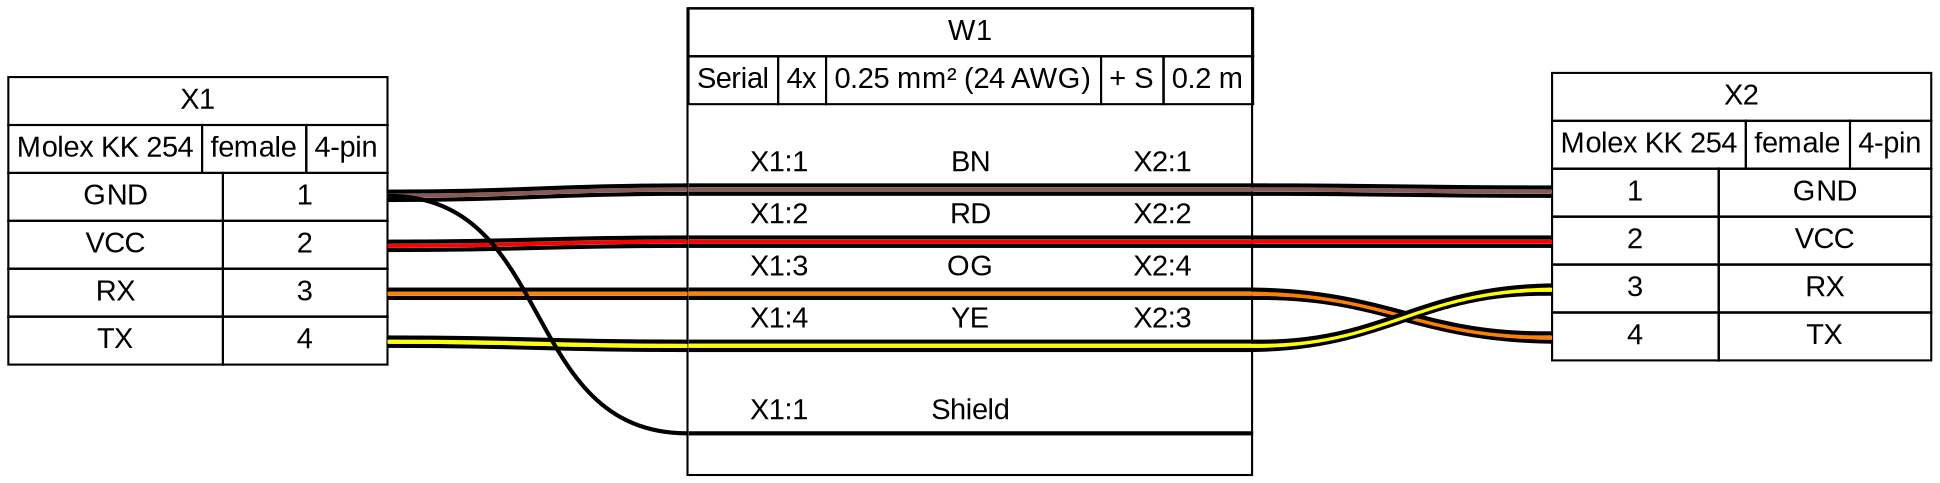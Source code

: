 graph {
// Graph generated by WireViz 0.2
// https://github.com/formatc1702/WireViz
	graph [bgcolor=white fontname=arial nodesep=0.33 rankdir=LR ranksep=2]
	node [fillcolor=white fontname=arial shape=record style=filled]
	edge [fontname=arial style=bold]
	X1 [label=<
<table border="0" cellspacing="0" cellpadding="0">
 <tr><td>
  <table border="0" cellspacing="0" cellpadding="3" cellborder="1"><tr>
   <td balign="left">X1</td>
  </tr></table>
 </td></tr>
 <tr><td>
  <table border="0" cellspacing="0" cellpadding="3" cellborder="1"><tr>
   <td balign="left">Molex KK 254</td>
   <td balign="left">female</td>
   <td balign="left">4-pin</td>
  </tr></table>
 </td></tr>
 <tr><td>
  <table border="0" cellspacing="0" cellpadding="3" cellborder="1">
   <tr>
    <td>GND</td>
    <td port="p1r">1</td>
   </tr>
   <tr>
    <td>VCC</td>
    <td port="p2r">2</td>
   </tr>
   <tr>
    <td>RX</td>
    <td port="p3r">3</td>
   </tr>
   <tr>
    <td>TX</td>
    <td port="p4r">4</td>
   </tr>
  </table>
 </td></tr>
</table>
> fillcolor=white margin=0 shape=none style=filled]
	X2 [label=<
<table border="0" cellspacing="0" cellpadding="0">
 <tr><td>
  <table border="0" cellspacing="0" cellpadding="3" cellborder="1"><tr>
   <td balign="left">X2</td>
  </tr></table>
 </td></tr>
 <tr><td>
  <table border="0" cellspacing="0" cellpadding="3" cellborder="1"><tr>
   <td balign="left">Molex KK 254</td>
   <td balign="left">female</td>
   <td balign="left">4-pin</td>
  </tr></table>
 </td></tr>
 <tr><td>
  <table border="0" cellspacing="0" cellpadding="3" cellborder="1">
   <tr>
    <td port="p1l">1</td>
    <td>GND</td>
   </tr>
   <tr>
    <td port="p2l">2</td>
    <td>VCC</td>
   </tr>
   <tr>
    <td port="p3l">3</td>
    <td>RX</td>
   </tr>
   <tr>
    <td port="p4l">4</td>
    <td>TX</td>
   </tr>
  </table>
 </td></tr>
</table>
> fillcolor=white margin=0 shape=none style=filled]
	edge [color="#000000:#895956:#000000"]
	X1:p1r:e -- W1:w1:w
	W1:w1:e -- X2:p1l:w
	edge [color="#000000:#ff0000:#000000"]
	X1:p2r:e -- W1:w2:w
	W1:w2:e -- X2:p2l:w
	edge [color="#000000:#ff8000:#000000"]
	X1:p3r:e -- W1:w3:w
	W1:w3:e -- X2:p4l:w
	edge [color="#000000:#ffff00:#000000"]
	X1:p4r:e -- W1:w4:w
	W1:w4:e -- X2:p3l:w
	edge [color="#000000"]
	X1:p1r:e -- W1:ws:w
	W1 [label=<
<table border="0" cellspacing="0" cellpadding="0">
 <tr><td>
  <table border="0" cellspacing="0" cellpadding="3" cellborder="1"><tr>
   <td balign="left">W1</td>
  </tr></table>
 </td></tr>
 <tr><td>
  <table border="0" cellspacing="0" cellpadding="3" cellborder="1"><tr>
   <td balign="left">Serial</td>
   <td balign="left">4x</td>
   <td balign="left">0.25 mm² (24 AWG)</td>
   <td balign="left">+ S</td>
   <td balign="left">0.2 m</td>
  </tr></table>
 </td></tr>
 <tr><td>
  <table border="0" cellspacing="0" cellborder="0">
   <tr><td>&nbsp;</td></tr>
   <tr>
    <td>X1:1</td>
    <td>BN</td>
    <td>X2:1</td>
   </tr>
   <tr>
    <td colspan="3" border="0" cellspacing="0" cellpadding="0" port="w1" height="6">
     <table cellspacing="0" cellborder="0" border="0">
      <tr><td colspan="3" cellpadding="0" height="2" bgcolor="#000000" border="0"></td></tr>
      <tr><td colspan="3" cellpadding="0" height="2" bgcolor="#895956" border="0"></td></tr>
      <tr><td colspan="3" cellpadding="0" height="2" bgcolor="#000000" border="0"></td></tr>
     </table>
    </td>
   </tr>
   <tr>
    <td>X1:2</td>
    <td>RD</td>
    <td>X2:2</td>
   </tr>
   <tr>
    <td colspan="3" border="0" cellspacing="0" cellpadding="0" port="w2" height="6">
     <table cellspacing="0" cellborder="0" border="0">
      <tr><td colspan="3" cellpadding="0" height="2" bgcolor="#000000" border="0"></td></tr>
      <tr><td colspan="3" cellpadding="0" height="2" bgcolor="#ff0000" border="0"></td></tr>
      <tr><td colspan="3" cellpadding="0" height="2" bgcolor="#000000" border="0"></td></tr>
     </table>
    </td>
   </tr>
   <tr>
    <td>X1:3</td>
    <td>OG</td>
    <td>X2:4</td>
   </tr>
   <tr>
    <td colspan="3" border="0" cellspacing="0" cellpadding="0" port="w3" height="6">
     <table cellspacing="0" cellborder="0" border="0">
      <tr><td colspan="3" cellpadding="0" height="2" bgcolor="#000000" border="0"></td></tr>
      <tr><td colspan="3" cellpadding="0" height="2" bgcolor="#ff8000" border="0"></td></tr>
      <tr><td colspan="3" cellpadding="0" height="2" bgcolor="#000000" border="0"></td></tr>
     </table>
    </td>
   </tr>
   <tr>
    <td>X1:4</td>
    <td>YE</td>
    <td>X2:3</td>
   </tr>
   <tr>
    <td colspan="3" border="0" cellspacing="0" cellpadding="0" port="w4" height="6">
     <table cellspacing="0" cellborder="0" border="0">
      <tr><td colspan="3" cellpadding="0" height="2" bgcolor="#000000" border="0"></td></tr>
      <tr><td colspan="3" cellpadding="0" height="2" bgcolor="#ffff00" border="0"></td></tr>
      <tr><td colspan="3" cellpadding="0" height="2" bgcolor="#000000" border="0"></td></tr>
     </table>
    </td>
   </tr>
   <tr><td>&nbsp;</td></tr>
   <tr>
    <td>X1:1</td>
    <td>Shield</td>
    <td><!-- s_out --></td>
   </tr>
   <tr><td colspan="3" cellpadding="0" height="2" bgcolor="#000000" border="0" port="ws"></td></tr>
   <tr><td>&nbsp;</td></tr>
  </table>
 </td></tr>
</table>
> fillcolor=white margin=0 shape=box style=""]
}
